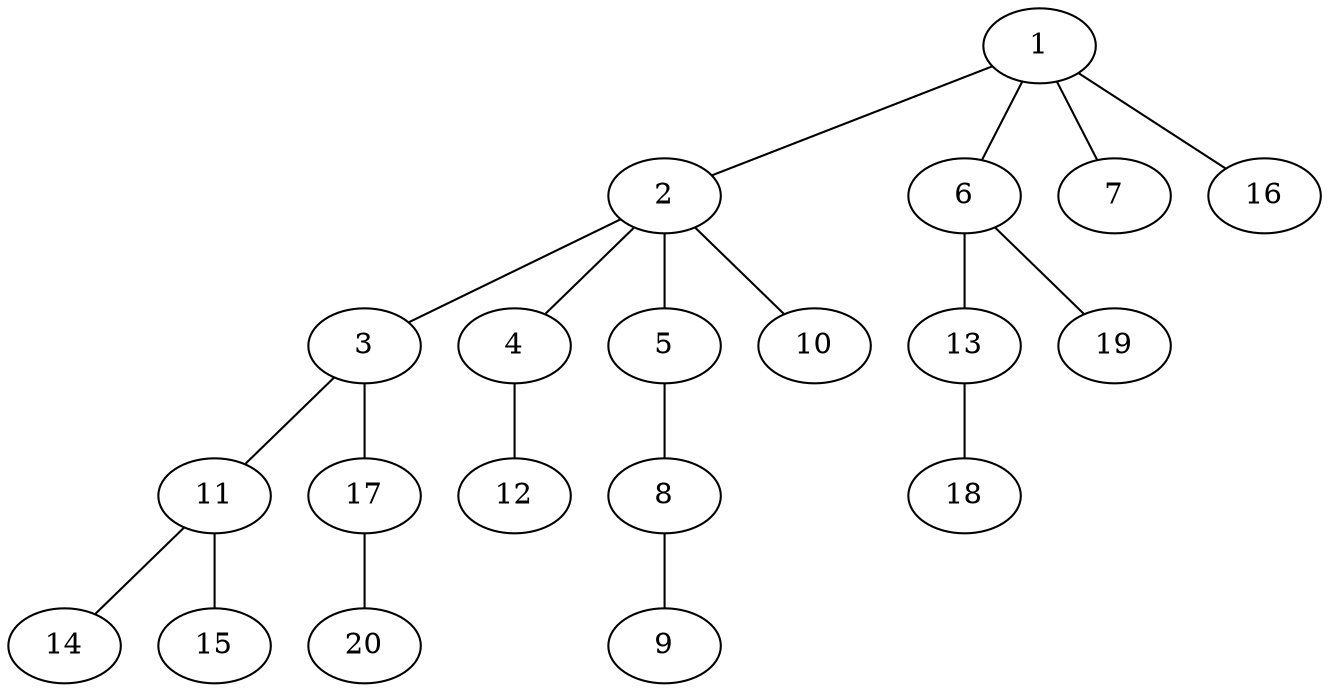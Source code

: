 graph graphname {1--2
1--6
1--7
1--16
2--3
2--4
2--5
2--10
3--11
3--17
4--12
5--8
6--13
6--19
8--9
11--14
11--15
13--18
17--20
}